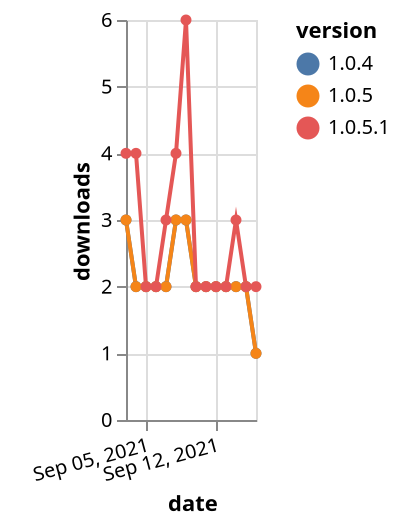 {"$schema": "https://vega.github.io/schema/vega-lite/v5.json", "description": "A simple bar chart with embedded data.", "data": {"values": [{"date": "2021-09-03", "total": 274, "delta": 3, "version": "1.0.4"}, {"date": "2021-09-04", "total": 276, "delta": 2, "version": "1.0.4"}, {"date": "2021-09-05", "total": 278, "delta": 2, "version": "1.0.4"}, {"date": "2021-09-06", "total": 280, "delta": 2, "version": "1.0.4"}, {"date": "2021-09-07", "total": 282, "delta": 2, "version": "1.0.4"}, {"date": "2021-09-08", "total": 285, "delta": 3, "version": "1.0.4"}, {"date": "2021-09-09", "total": 288, "delta": 3, "version": "1.0.4"}, {"date": "2021-09-10", "total": 290, "delta": 2, "version": "1.0.4"}, {"date": "2021-09-11", "total": 292, "delta": 2, "version": "1.0.4"}, {"date": "2021-09-12", "total": 294, "delta": 2, "version": "1.0.4"}, {"date": "2021-09-13", "total": 296, "delta": 2, "version": "1.0.4"}, {"date": "2021-09-14", "total": 298, "delta": 2, "version": "1.0.4"}, {"date": "2021-09-15", "total": 300, "delta": 2, "version": "1.0.4"}, {"date": "2021-09-16", "total": 301, "delta": 1, "version": "1.0.4"}, {"date": "2021-09-03", "total": 116, "delta": 3, "version": "1.0.5"}, {"date": "2021-09-04", "total": 118, "delta": 2, "version": "1.0.5"}, {"date": "2021-09-05", "total": 120, "delta": 2, "version": "1.0.5"}, {"date": "2021-09-06", "total": 122, "delta": 2, "version": "1.0.5"}, {"date": "2021-09-07", "total": 124, "delta": 2, "version": "1.0.5"}, {"date": "2021-09-08", "total": 127, "delta": 3, "version": "1.0.5"}, {"date": "2021-09-09", "total": 130, "delta": 3, "version": "1.0.5"}, {"date": "2021-09-10", "total": 132, "delta": 2, "version": "1.0.5"}, {"date": "2021-09-11", "total": 134, "delta": 2, "version": "1.0.5"}, {"date": "2021-09-12", "total": 136, "delta": 2, "version": "1.0.5"}, {"date": "2021-09-13", "total": 138, "delta": 2, "version": "1.0.5"}, {"date": "2021-09-14", "total": 140, "delta": 2, "version": "1.0.5"}, {"date": "2021-09-15", "total": 142, "delta": 2, "version": "1.0.5"}, {"date": "2021-09-16", "total": 143, "delta": 1, "version": "1.0.5"}, {"date": "2021-09-03", "total": 129, "delta": 4, "version": "1.0.5.1"}, {"date": "2021-09-04", "total": 133, "delta": 4, "version": "1.0.5.1"}, {"date": "2021-09-05", "total": 135, "delta": 2, "version": "1.0.5.1"}, {"date": "2021-09-06", "total": 137, "delta": 2, "version": "1.0.5.1"}, {"date": "2021-09-07", "total": 140, "delta": 3, "version": "1.0.5.1"}, {"date": "2021-09-08", "total": 144, "delta": 4, "version": "1.0.5.1"}, {"date": "2021-09-09", "total": 150, "delta": 6, "version": "1.0.5.1"}, {"date": "2021-09-10", "total": 152, "delta": 2, "version": "1.0.5.1"}, {"date": "2021-09-11", "total": 154, "delta": 2, "version": "1.0.5.1"}, {"date": "2021-09-12", "total": 156, "delta": 2, "version": "1.0.5.1"}, {"date": "2021-09-13", "total": 158, "delta": 2, "version": "1.0.5.1"}, {"date": "2021-09-14", "total": 161, "delta": 3, "version": "1.0.5.1"}, {"date": "2021-09-15", "total": 163, "delta": 2, "version": "1.0.5.1"}, {"date": "2021-09-16", "total": 165, "delta": 2, "version": "1.0.5.1"}]}, "width": "container", "mark": {"type": "line", "point": {"filled": true}}, "encoding": {"x": {"field": "date", "type": "temporal", "timeUnit": "yearmonthdate", "title": "date", "axis": {"labelAngle": -15}}, "y": {"field": "delta", "type": "quantitative", "title": "downloads"}, "color": {"field": "version", "type": "nominal"}, "tooltip": {"field": "delta"}}}